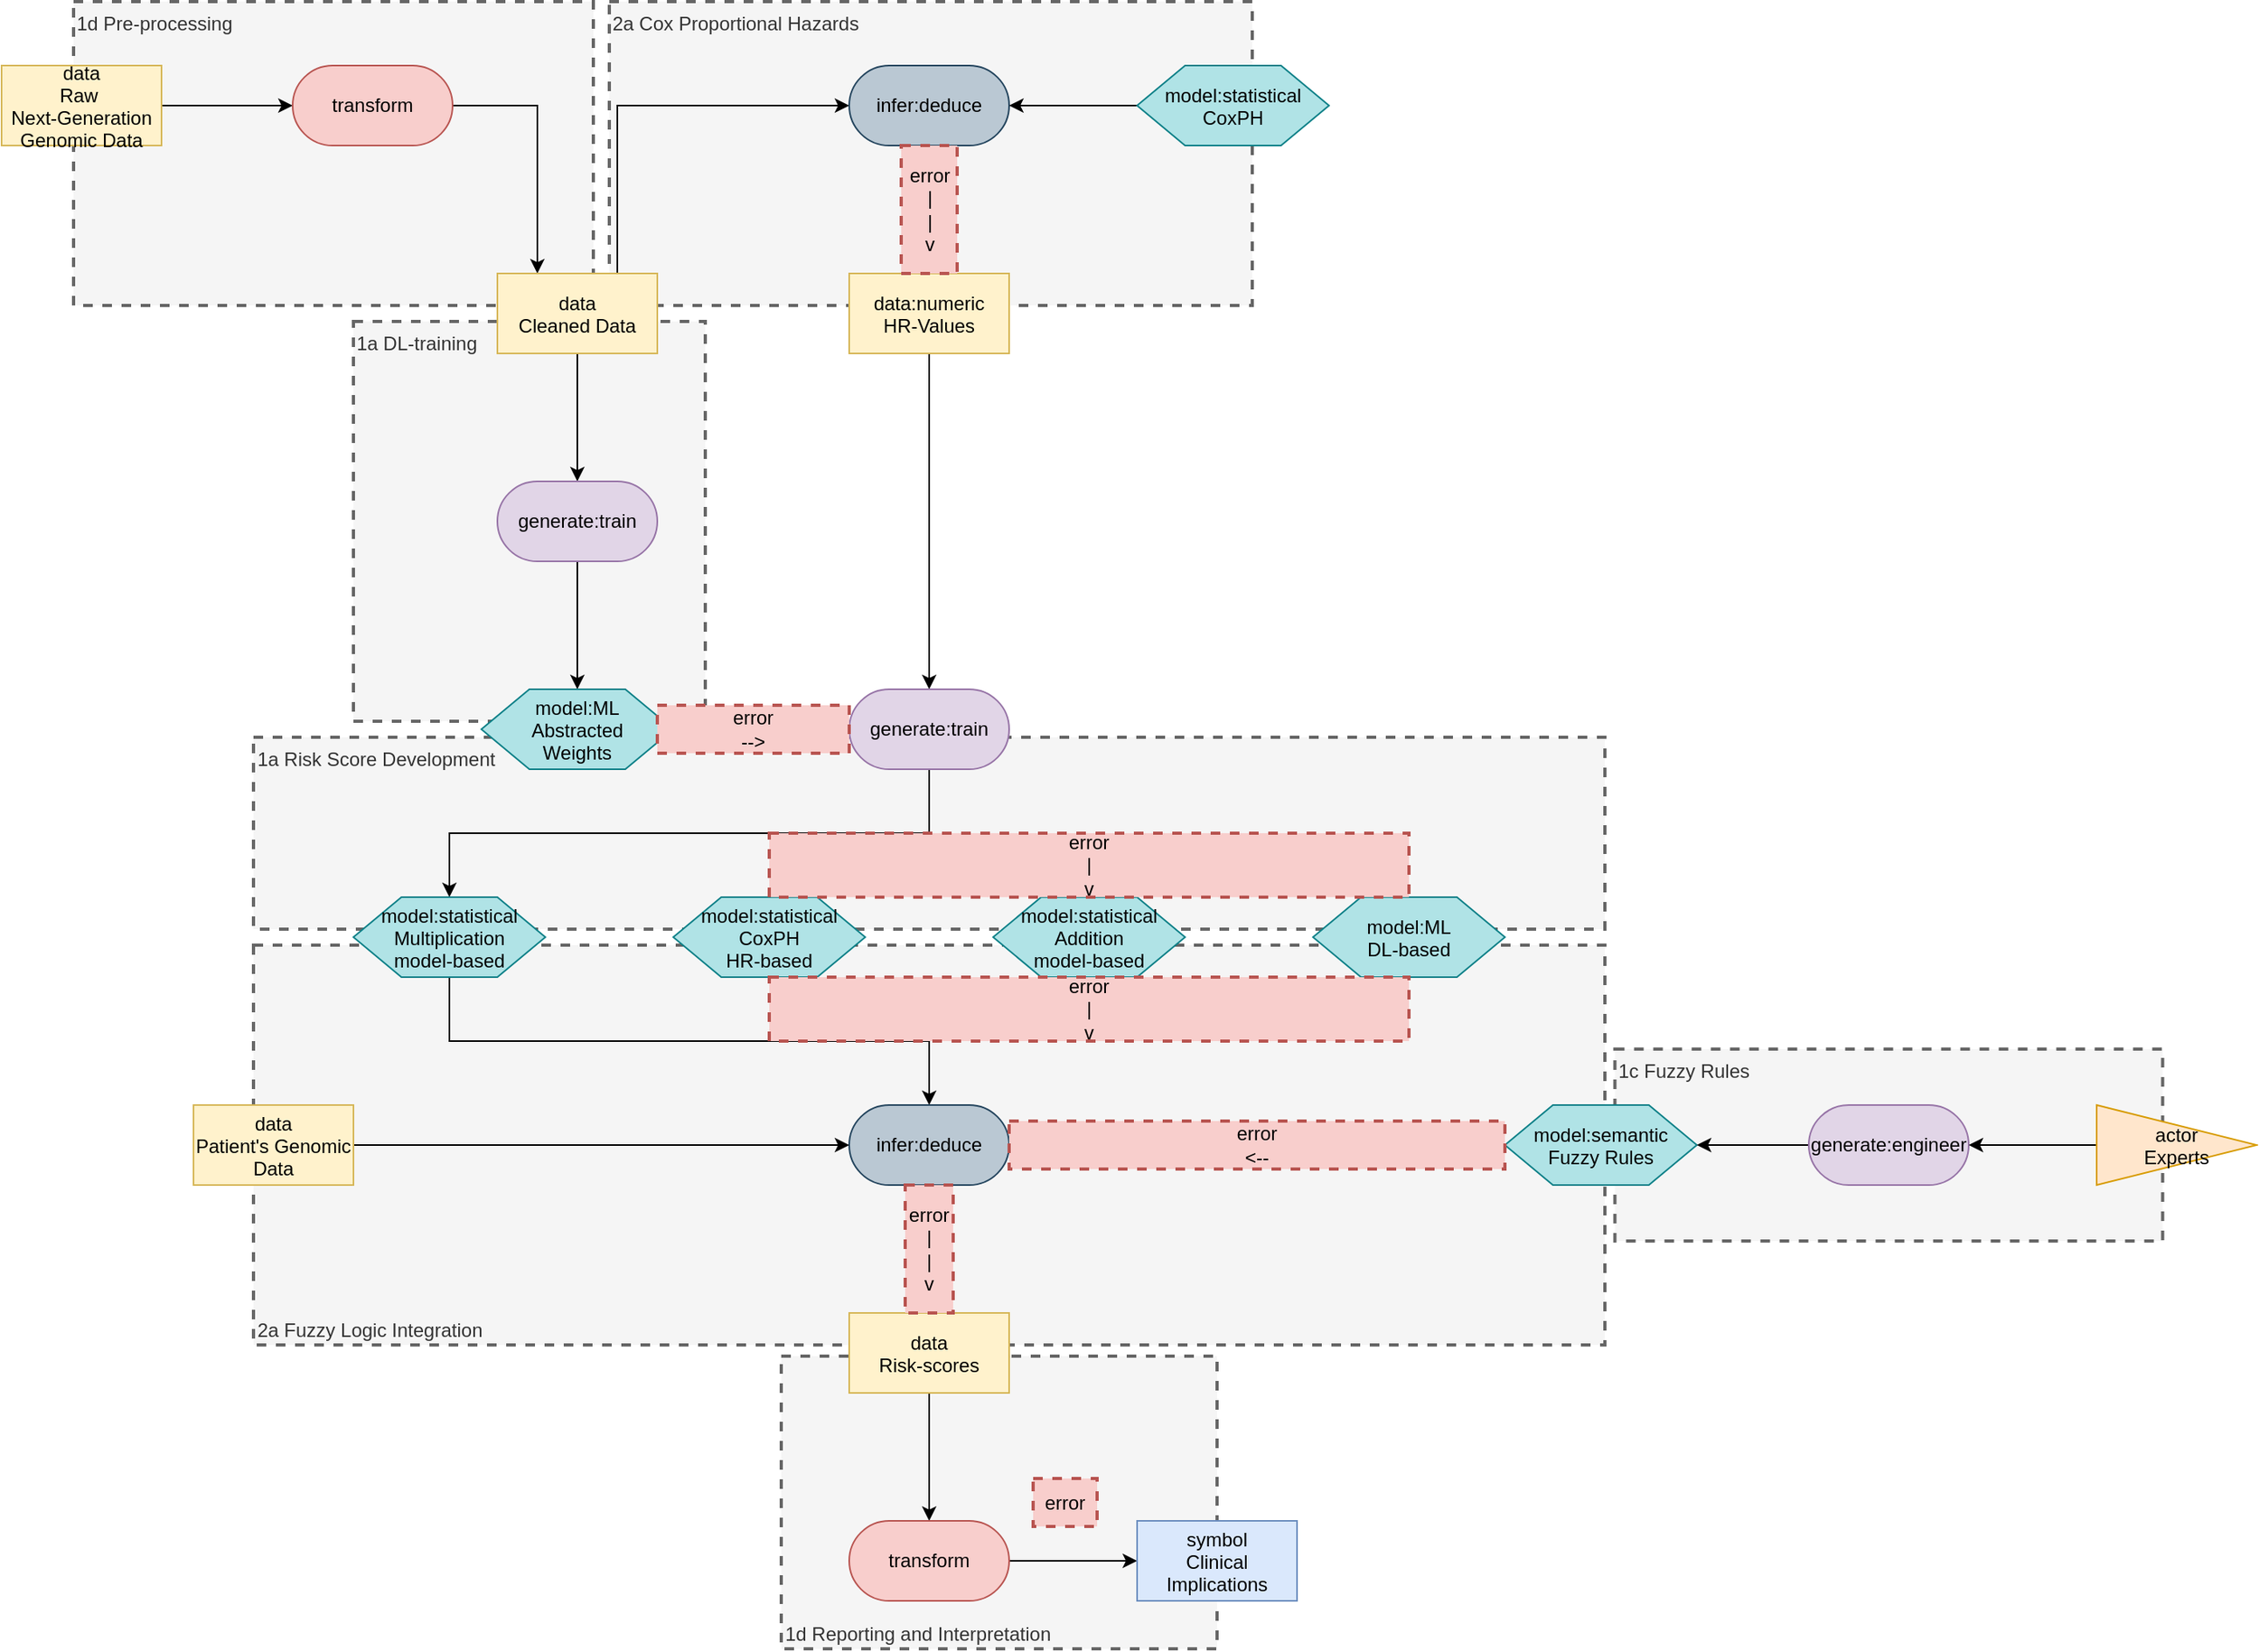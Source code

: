 <mxfile version="27.1.5" pages="2">
  <diagram name="Page-1" id="kZbkJSmVtyUM7UVVc8-C">
    <mxGraphModel dx="4605" dy="2756" grid="1" gridSize="10" guides="1" tooltips="1" connect="1" arrows="1" fold="1" page="1" pageScale="1" pageWidth="1654" pageHeight="1169" math="0" shadow="0">
      <root>
        <mxCell id="0" />
        <mxCell id="1" parent="0" />
        <mxCell id="-Ie7jToLpXOAUQVlz_J3-22" value="1d Reporting and Interpretation" style="text;html=1;align=left;verticalAlign=bottom;whiteSpace=wrap;rounded=0;dashed=1;fillColor=#f5f5f5;fontColor=#333333;strokeColor=#666666;strokeWidth=2;" name="text" vertex="1" parent="1">
          <mxGeometry x="-1044.5" y="-253" width="272.5" height="183" as="geometry" />
        </mxCell>
        <mxCell id="-Ie7jToLpXOAUQVlz_J3-21" value="1c Fuzzy Rules" style="text;html=1;align=left;verticalAlign=top;whiteSpace=wrap;rounded=0;dashed=1;fillColor=#f5f5f5;fontColor=#333333;strokeColor=#666666;strokeWidth=2;" name="text" vertex="1" parent="1">
          <mxGeometry x="-523.25" y="-445" width="342.5" height="120" as="geometry" />
        </mxCell>
        <mxCell id="-Ie7jToLpXOAUQVlz_J3-20" value="2a Fuzzy Logic Integration" style="text;html=1;align=left;verticalAlign=bottom;whiteSpace=wrap;rounded=0;dashed=1;fillColor=#f5f5f5;fontColor=#333333;strokeColor=#666666;strokeWidth=2;" name="text" vertex="1" parent="1">
          <mxGeometry x="-1374.5" y="-510" width="845" height="250" as="geometry" />
        </mxCell>
        <mxCell id="-Ie7jToLpXOAUQVlz_J3-19" value="1a Risk Score Development" style="text;html=1;align=left;verticalAlign=top;whiteSpace=wrap;rounded=0;dashed=1;fillColor=#f5f5f5;fontColor=#333333;strokeColor=#666666;strokeWidth=2;" name="text" vertex="1" parent="1">
          <mxGeometry x="-1374.5" y="-640" width="845" height="120" as="geometry" />
        </mxCell>
        <mxCell id="-Ie7jToLpXOAUQVlz_J3-6" value="1a DL-training" style="text;html=1;align=left;verticalAlign=top;whiteSpace=wrap;rounded=0;dashed=1;fillColor=#f5f5f5;fontColor=#333333;strokeColor=#666666;strokeWidth=2;" name="text" vertex="1" parent="1">
          <mxGeometry x="-1312" y="-900" width="220" height="250" as="geometry" />
        </mxCell>
        <mxCell id="-Ie7jToLpXOAUQVlz_J3-4" value="2a Cox Proportional Hazards" style="text;html=1;align=left;verticalAlign=top;whiteSpace=wrap;rounded=0;dashed=1;fillColor=#f5f5f5;fontColor=#333333;strokeColor=#666666;strokeWidth=2;" name="text" vertex="1" parent="1">
          <mxGeometry x="-1152" y="-1100" width="402" height="190" as="geometry" />
        </mxCell>
        <mxCell id="-Ie7jToLpXOAUQVlz_J3-1" value="1d Pre-processing" style="text;html=1;align=left;verticalAlign=top;whiteSpace=wrap;rounded=0;dashed=1;fillColor=#f5f5f5;fontColor=#333333;strokeColor=#666666;strokeWidth=2;" name="text" vertex="1" parent="1">
          <mxGeometry x="-1487" y="-1100" width="325" height="190" as="geometry" />
        </mxCell>
        <mxCell id="WEB-YRFAWU7NIcEx4cvq-3" style="edgeStyle=orthogonalEdgeStyle;rounded=0;orthogonalLoop=1;jettySize=auto;html=1;exitX=1;exitY=0.5;exitDx=0;exitDy=0;entryX=0;entryY=0.5;entryDx=0;entryDy=0;" parent="1" source="WEB-YRFAWU7NIcEx4cvq-1" target="WEB-YRFAWU7NIcEx4cvq-2" edge="1">
          <mxGeometry relative="1" as="geometry" />
        </mxCell>
        <mxCell id="WEB-YRFAWU7NIcEx4cvq-1" value="data&#xa;Raw &#xa;Next-Generation&#xa;Genomic Data" style="rectangle;fillColor=#fff2cc;strokeColor=#d6b656;" parent="1" name="data" vertex="1">
          <mxGeometry x="-1532" y="-1060" width="100" height="50" as="geometry" />
        </mxCell>
        <mxCell id="-Ie7jToLpXOAUQVlz_J3-11" style="edgeStyle=orthogonalEdgeStyle;rounded=0;orthogonalLoop=1;jettySize=auto;html=1;exitX=1;exitY=0.5;exitDx=0;exitDy=0;entryX=0.25;entryY=0;entryDx=0;entryDy=0;" edge="1" parent="1" source="WEB-YRFAWU7NIcEx4cvq-2" target="WEB-YRFAWU7NIcEx4cvq-4">
          <mxGeometry relative="1" as="geometry" />
        </mxCell>
        <mxCell id="WEB-YRFAWU7NIcEx4cvq-2" value="transform" style="rounded=1;whiteSpace=wrap;html=1;arcSize=50;fillColor=#f8cecc;strokeColor=#b85450;" parent="1" name="transform" vertex="1">
          <mxGeometry x="-1350" y="-1060" width="100" height="50" as="geometry" />
        </mxCell>
        <mxCell id="-Ie7jToLpXOAUQVlz_J3-8" style="edgeStyle=orthogonalEdgeStyle;rounded=0;orthogonalLoop=1;jettySize=auto;html=1;exitX=0.5;exitY=1;exitDx=0;exitDy=0;entryX=0.5;entryY=0;entryDx=0;entryDy=0;" edge="1" parent="1" source="WEB-YRFAWU7NIcEx4cvq-4" target="WEB-YRFAWU7NIcEx4cvq-14">
          <mxGeometry relative="1" as="geometry" />
        </mxCell>
        <mxCell id="-Ie7jToLpXOAUQVlz_J3-15" style="edgeStyle=orthogonalEdgeStyle;rounded=0;orthogonalLoop=1;jettySize=auto;html=1;exitX=0.75;exitY=0;exitDx=0;exitDy=0;entryX=0;entryY=0.5;entryDx=0;entryDy=0;" edge="1" parent="1" source="WEB-YRFAWU7NIcEx4cvq-4" target="WEB-YRFAWU7NIcEx4cvq-6">
          <mxGeometry relative="1" as="geometry" />
        </mxCell>
        <mxCell id="WEB-YRFAWU7NIcEx4cvq-4" value="data&#xa;Cleaned Data" style="rectangle;fillColor=#fff2cc;strokeColor=#d6b656;" parent="1" name="data" vertex="1">
          <mxGeometry x="-1222" y="-930" width="100" height="50" as="geometry" />
        </mxCell>
        <mxCell id="WEB-YRFAWU7NIcEx4cvq-6" value="infer:deduce" style="rounded=1;whiteSpace=wrap;html=1;arcSize=50;fillColor=#bac8d3;strokeColor=#23445d;" parent="1" name="infer:deduce" vertex="1">
          <mxGeometry x="-1002" y="-1060" width="100" height="50" as="geometry" />
        </mxCell>
        <mxCell id="WEB-YRFAWU7NIcEx4cvq-10" style="edgeStyle=orthogonalEdgeStyle;rounded=0;orthogonalLoop=1;jettySize=auto;html=1;exitX=0;exitY=0.5;exitDx=0;exitDy=0;entryX=1;entryY=0.5;entryDx=0;entryDy=0;" parent="1" source="WEB-YRFAWU7NIcEx4cvq-9" target="WEB-YRFAWU7NIcEx4cvq-6" edge="1">
          <mxGeometry relative="1" as="geometry" />
        </mxCell>
        <mxCell id="WEB-YRFAWU7NIcEx4cvq-9" value="model:statistical&#xa;CoxPH" style="shape=hexagon;perimeter=hexagonPerimeter2;fillColor=#b0e3e6;strokeColor=#0e8088;" parent="1" name="model" vertex="1">
          <mxGeometry x="-822" y="-1060" width="120" height="50" as="geometry" />
        </mxCell>
        <mxCell id="WEB-YRFAWU7NIcEx4cvq-19" style="edgeStyle=orthogonalEdgeStyle;rounded=0;orthogonalLoop=1;jettySize=auto;html=1;exitX=0.5;exitY=1;exitDx=0;exitDy=0;entryX=0.5;entryY=0;entryDx=0;entryDy=0;" parent="1" source="WEB-YRFAWU7NIcEx4cvq-11" target="WEB-YRFAWU7NIcEx4cvq-18" edge="1">
          <mxGeometry relative="1" as="geometry" />
        </mxCell>
        <mxCell id="WEB-YRFAWU7NIcEx4cvq-11" value="data:numeric&#xa;HR-Values" style="rectangle;fillColor=#fff2cc;strokeColor=#d6b656;" parent="1" name="data" vertex="1">
          <mxGeometry x="-1002" y="-930" width="100" height="50" as="geometry" />
        </mxCell>
        <mxCell id="WEB-YRFAWU7NIcEx4cvq-13" value="&lt;div&gt;error&lt;/div&gt;&lt;div&gt;|&lt;/div&gt;&lt;div&gt;|&lt;/div&gt;&lt;div&gt;v&lt;/div&gt;" style="text;html=1;align=center;verticalAlign=middle;whiteSpace=wrap;rounded=0;dashed=1;fillColor=#f8cecc;strokeColor=#b85450;strokeWidth=2;" parent="1" name="text" vertex="1">
          <mxGeometry x="-969.5" y="-1010" width="35" height="80" as="geometry" />
        </mxCell>
        <mxCell id="-Ie7jToLpXOAUQVlz_J3-13" style="edgeStyle=orthogonalEdgeStyle;rounded=0;orthogonalLoop=1;jettySize=auto;html=1;exitX=0.5;exitY=1;exitDx=0;exitDy=0;entryX=0.5;entryY=0;entryDx=0;entryDy=0;" edge="1" parent="1" source="WEB-YRFAWU7NIcEx4cvq-14" target="WEB-YRFAWU7NIcEx4cvq-16">
          <mxGeometry relative="1" as="geometry" />
        </mxCell>
        <mxCell id="WEB-YRFAWU7NIcEx4cvq-14" value="generate:train" style="rounded=1;whiteSpace=wrap;html=1;arcSize=50;fillColor=#e1d5e7;strokeColor=#9673a6;" parent="1" name="generate:train" vertex="1">
          <mxGeometry x="-1222" y="-800" width="100" height="50" as="geometry" />
        </mxCell>
        <mxCell id="WEB-YRFAWU7NIcEx4cvq-16" value="model:ML&#xa;Abstracted&#xa;Weights" style="shape=hexagon;perimeter=hexagonPerimeter2;fillColor=#b0e3e6;strokeColor=#0e8088;" parent="1" name="model" vertex="1">
          <mxGeometry x="-1232" y="-670" width="120" height="50" as="geometry" />
        </mxCell>
        <mxCell id="-Ie7jToLpXOAUQVlz_J3-17" style="edgeStyle=orthogonalEdgeStyle;rounded=0;orthogonalLoop=1;jettySize=auto;html=1;exitX=0.5;exitY=1;exitDx=0;exitDy=0;entryX=0.5;entryY=0;entryDx=0;entryDy=0;" edge="1" parent="1" source="WEB-YRFAWU7NIcEx4cvq-18" target="WEB-YRFAWU7NIcEx4cvq-23">
          <mxGeometry relative="1" as="geometry" />
        </mxCell>
        <mxCell id="WEB-YRFAWU7NIcEx4cvq-18" value="generate:train" style="rounded=1;whiteSpace=wrap;html=1;arcSize=50;fillColor=#e1d5e7;strokeColor=#9673a6;" parent="1" name="generate:train" vertex="1">
          <mxGeometry x="-1002" y="-670" width="100" height="50" as="geometry" />
        </mxCell>
        <mxCell id="WEB-YRFAWU7NIcEx4cvq-21" value="&lt;div&gt;error&lt;/div&gt;&lt;div&gt;--&amp;gt;&lt;/div&gt;" style="text;html=1;align=center;verticalAlign=middle;whiteSpace=wrap;rounded=0;dashed=1;fillColor=#f8cecc;strokeColor=#b85450;strokeWidth=2;" parent="1" name="text" vertex="1">
          <mxGeometry x="-1122" y="-660" width="120" height="30" as="geometry" />
        </mxCell>
        <mxCell id="WEB-YRFAWU7NIcEx4cvq-22" value="model:ML&#xa;DL-based" style="shape=hexagon;perimeter=hexagonPerimeter2;fillColor=#b0e3e6;strokeColor=#0e8088;" parent="1" name="model" vertex="1">
          <mxGeometry x="-712" y="-540" width="120" height="50" as="geometry" />
        </mxCell>
        <mxCell id="WEB-YRFAWU7NIcEx4cvq-30" style="edgeStyle=orthogonalEdgeStyle;rounded=0;orthogonalLoop=1;jettySize=auto;html=1;exitX=0.5;exitY=1;exitDx=0;exitDy=0;entryX=0.5;entryY=0;entryDx=0;entryDy=0;" parent="1" source="WEB-YRFAWU7NIcEx4cvq-23" target="WEB-YRFAWU7NIcEx4cvq-29" edge="1">
          <mxGeometry relative="1" as="geometry" />
        </mxCell>
        <mxCell id="WEB-YRFAWU7NIcEx4cvq-23" value="model:statistical&#xa;Multiplication&#xa;model-based" style="shape=hexagon;perimeter=hexagonPerimeter2;fillColor=#b0e3e6;strokeColor=#0e8088;" parent="1" name="model" vertex="1">
          <mxGeometry x="-1312" y="-540" width="120" height="50" as="geometry" />
        </mxCell>
        <mxCell id="WEB-YRFAWU7NIcEx4cvq-24" value="model:statistical&#xa;CoxPH&#xa;HR-based" style="shape=hexagon;perimeter=hexagonPerimeter2;fillColor=#b0e3e6;strokeColor=#0e8088;" parent="1" name="model" vertex="1">
          <mxGeometry x="-1112" y="-540" width="120" height="50" as="geometry" />
        </mxCell>
        <mxCell id="WEB-YRFAWU7NIcEx4cvq-25" value="model:statistical&#xa;Addition&#xa;model-based" style="shape=hexagon;perimeter=hexagonPerimeter2;fillColor=#b0e3e6;strokeColor=#0e8088;" parent="1" name="model" vertex="1">
          <mxGeometry x="-912" y="-540" width="120" height="50" as="geometry" />
        </mxCell>
        <mxCell id="WEB-YRFAWU7NIcEx4cvq-28" value="&lt;div&gt;error&lt;/div&gt;&lt;div&gt;|&lt;/div&gt;&lt;div&gt;v&lt;/div&gt;" style="text;html=1;align=center;verticalAlign=middle;whiteSpace=wrap;rounded=0;dashed=1;fillColor=#f8cecc;strokeColor=#b85450;strokeWidth=2;" parent="1" name="text" vertex="1">
          <mxGeometry x="-1052" y="-580" width="400" height="40" as="geometry" />
        </mxCell>
        <mxCell id="WEB-YRFAWU7NIcEx4cvq-29" value="infer:deduce" style="rounded=1;whiteSpace=wrap;html=1;arcSize=50;fillColor=#bac8d3;strokeColor=#23445d;" parent="1" name="infer:deduce" vertex="1">
          <mxGeometry x="-1002" y="-410" width="100" height="50" as="geometry" />
        </mxCell>
        <mxCell id="WEB-YRFAWU7NIcEx4cvq-31" value="&lt;div&gt;error&lt;/div&gt;&lt;div&gt;|&lt;/div&gt;&lt;div&gt;v&lt;/div&gt;" style="text;html=1;align=center;verticalAlign=middle;whiteSpace=wrap;rounded=0;dashed=1;fillColor=#f8cecc;strokeColor=#b85450;strokeWidth=2;" parent="1" name="text" vertex="1">
          <mxGeometry x="-1052" y="-490" width="400" height="40" as="geometry" />
        </mxCell>
        <mxCell id="WEB-YRFAWU7NIcEx4cvq-33" style="edgeStyle=orthogonalEdgeStyle;rounded=0;orthogonalLoop=1;jettySize=auto;html=1;entryX=0;entryY=0.5;entryDx=0;entryDy=0;" parent="1" source="WEB-YRFAWU7NIcEx4cvq-32" target="WEB-YRFAWU7NIcEx4cvq-29" edge="1">
          <mxGeometry relative="1" as="geometry" />
        </mxCell>
        <mxCell id="WEB-YRFAWU7NIcEx4cvq-32" value="data&#xa;Patient&#39;s Genomic&#xa;Data" style="rectangle;fillColor=#fff2cc;strokeColor=#d6b656;" parent="1" name="data" vertex="1">
          <mxGeometry x="-1412" y="-410" width="100" height="50" as="geometry" />
        </mxCell>
        <mxCell id="WEB-YRFAWU7NIcEx4cvq-34" value="model:semantic&#xa;Fuzzy Rules" style="shape=hexagon;perimeter=hexagonPerimeter2;fillColor=#b0e3e6;strokeColor=#0e8088;" parent="1" name="model" vertex="1">
          <mxGeometry x="-592" y="-410" width="120" height="50" as="geometry" />
        </mxCell>
        <mxCell id="WEB-YRFAWU7NIcEx4cvq-36" value="&lt;div&gt;error&lt;/div&gt;&lt;div&gt;&amp;lt;--&lt;/div&gt;" style="text;html=1;align=center;verticalAlign=middle;whiteSpace=wrap;rounded=0;dashed=1;fillColor=#f8cecc;strokeColor=#b85450;strokeWidth=2;" parent="1" name="text" vertex="1">
          <mxGeometry x="-902" y="-400" width="310" height="30" as="geometry" />
        </mxCell>
        <mxCell id="WEB-YRFAWU7NIcEx4cvq-38" value="" style="edgeStyle=orthogonalEdgeStyle;rounded=0;orthogonalLoop=1;jettySize=auto;html=1;" parent="1" source="WEB-YRFAWU7NIcEx4cvq-37" target="WEB-YRFAWU7NIcEx4cvq-34" edge="1">
          <mxGeometry relative="1" as="geometry" />
        </mxCell>
        <mxCell id="WEB-YRFAWU7NIcEx4cvq-37" value="generate:engineer" style="rounded=1;whiteSpace=wrap;html=1;arcSize=50;fillColor=#e1d5e7;strokeColor=#9673a6;" parent="1" name="generate:engineer" vertex="1">
          <mxGeometry x="-402" y="-410" width="100" height="50" as="geometry" />
        </mxCell>
        <mxCell id="WEB-YRFAWU7NIcEx4cvq-40" style="edgeStyle=orthogonalEdgeStyle;rounded=0;orthogonalLoop=1;jettySize=auto;html=1;exitX=0;exitY=0.5;exitDx=0;exitDy=0;entryX=1;entryY=0.5;entryDx=0;entryDy=0;" parent="1" source="WEB-YRFAWU7NIcEx4cvq-39" target="WEB-YRFAWU7NIcEx4cvq-37" edge="1">
          <mxGeometry relative="1" as="geometry" />
        </mxCell>
        <mxCell id="WEB-YRFAWU7NIcEx4cvq-39" value="actor&#xa;Experts" style="triangle;fillColor=#ffe6cc;strokeColor=#d79b00;" parent="1" name="actor" vertex="1">
          <mxGeometry x="-222" y="-410" width="100" height="50" as="geometry" />
        </mxCell>
        <mxCell id="-Ie7jToLpXOAUQVlz_J3-23" style="edgeStyle=orthogonalEdgeStyle;rounded=0;orthogonalLoop=1;jettySize=auto;html=1;exitX=0.5;exitY=1;exitDx=0;exitDy=0;entryX=0.5;entryY=0;entryDx=0;entryDy=0;" edge="1" parent="1" source="WEB-YRFAWU7NIcEx4cvq-41" target="WEB-YRFAWU7NIcEx4cvq-44">
          <mxGeometry relative="1" as="geometry" />
        </mxCell>
        <mxCell id="WEB-YRFAWU7NIcEx4cvq-41" value="data&#xa;Risk-scores" style="rectangle;fillColor=#fff2cc;strokeColor=#d6b656;" parent="1" name="data" vertex="1" tooltip="⚠️ Node not part of any valid pattern.">
          <mxGeometry x="-1002" y="-280" width="100" height="50" as="geometry" />
        </mxCell>
        <mxCell id="WEB-YRFAWU7NIcEx4cvq-43" value="&lt;div&gt;error&lt;/div&gt;&lt;div&gt;|&lt;/div&gt;&lt;div&gt;|&lt;/div&gt;&lt;div&gt;v&lt;/div&gt;" style="text;html=1;align=center;verticalAlign=middle;whiteSpace=wrap;rounded=0;dashed=1;fillColor=#f8cecc;strokeColor=#b85450;strokeWidth=2;" parent="1" name="text" vertex="1">
          <mxGeometry x="-967" y="-360" width="30" height="80" as="geometry" />
        </mxCell>
        <mxCell id="WEB-YRFAWU7NIcEx4cvq-47" style="edgeStyle=orthogonalEdgeStyle;rounded=0;orthogonalLoop=1;jettySize=auto;html=1;exitX=1;exitY=0.5;exitDx=0;exitDy=0;entryX=0;entryY=0.5;entryDx=0;entryDy=0;" parent="1" source="WEB-YRFAWU7NIcEx4cvq-44" target="WEB-YRFAWU7NIcEx4cvq-46" edge="1">
          <mxGeometry relative="1" as="geometry" />
        </mxCell>
        <mxCell id="WEB-YRFAWU7NIcEx4cvq-44" value="transform" style="rounded=1;whiteSpace=wrap;html=1;arcSize=50;fillColor=#f8cecc;strokeColor=#b85450;" parent="1" name="transform" vertex="1" tooltip="⚠️ Node not part of any valid pattern.">
          <mxGeometry x="-1002" y="-150" width="100" height="50" as="geometry" />
        </mxCell>
        <mxCell id="WEB-YRFAWU7NIcEx4cvq-46" value="symbol&#xa;Clinical&#xa;Implications" style="rectangle;fillColor=#dae8fc;strokeColor=#6c8ebf;" parent="1" name="symbol" vertex="1" tooltip="⚠️ Node not part of any valid pattern.">
          <mxGeometry x="-822" y="-150" width="100" height="50" as="geometry" />
        </mxCell>
        <mxCell id="WEB-YRFAWU7NIcEx4cvq-48" value="error" style="text;html=1;align=center;verticalAlign=middle;whiteSpace=wrap;rounded=0;dashed=1;fillColor=#f8cecc;strokeColor=#b85450;strokeWidth=2;" parent="1" name="text" vertex="1">
          <mxGeometry x="-887" y="-176.5" width="40" height="30" as="geometry" />
        </mxCell>
      </root>
    </mxGraphModel>
  </diagram>
  <diagram id="LF6YCs6Z56IAZsClAcHz" name="Page-2">
    <mxGraphModel grid="1" page="1" gridSize="10" guides="1" tooltips="1" connect="1" arrows="1" fold="1" pageScale="1" pageWidth="1654" pageHeight="1169" math="0" shadow="0">
      <root>
        <mxCell id="0" />
        <mxCell id="1" parent="0" />
      </root>
    </mxGraphModel>
  </diagram>
</mxfile>
